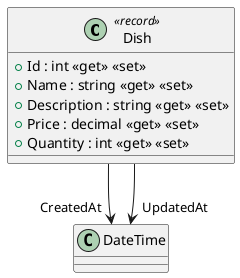 @startuml
class Dish <<record>> {
    + Id : int <<get>> <<set>>
    + Name : string <<get>> <<set>>
    + Description : string <<get>> <<set>>
    + Price : decimal <<get>> <<set>>
    + Quantity : int <<get>> <<set>>
}
Dish --> "CreatedAt" DateTime
Dish --> "UpdatedAt" DateTime
@enduml

